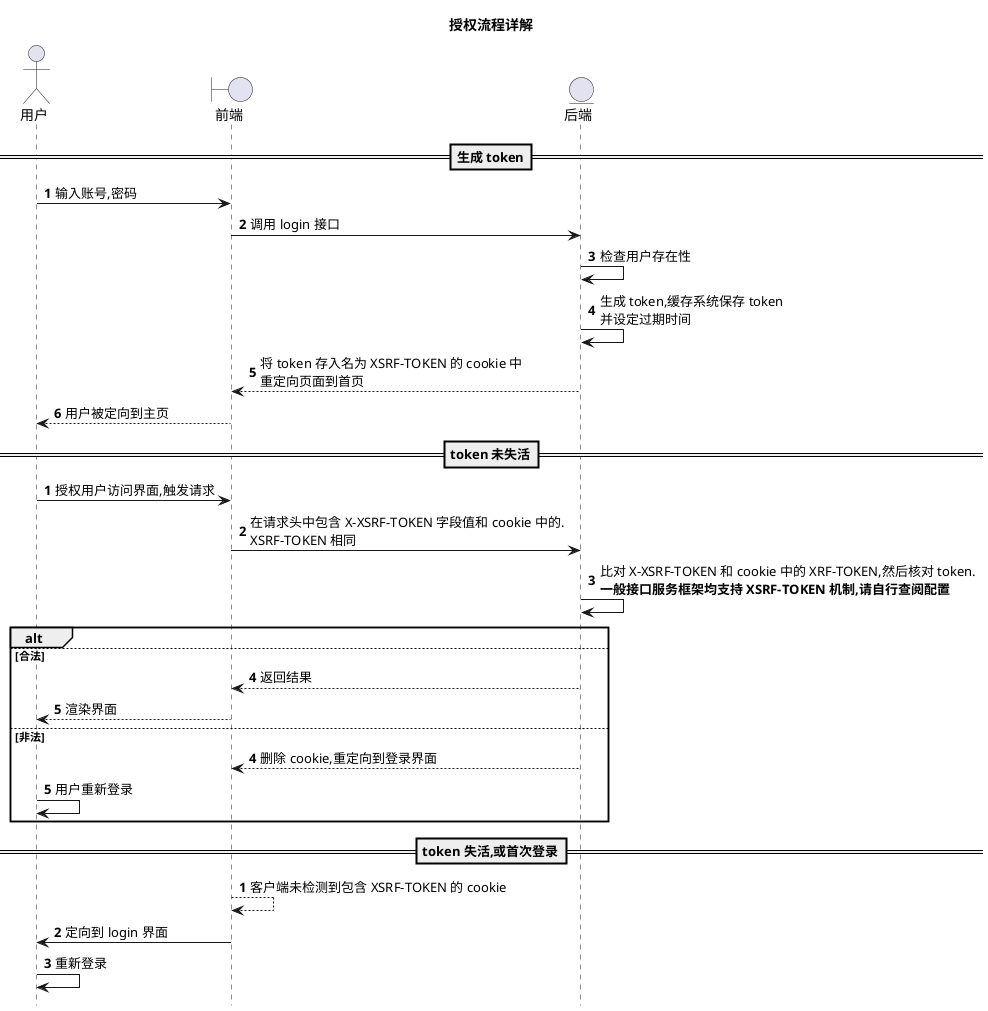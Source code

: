 @startuml

title 授权流程详解
actor "用户" as u
boundary "前端" as f
entity "后端" as b

==生成 token==
autonumber
u->f:输入账号,密码
f->b:调用 login 接口
b->b:检查用户存在性
b->b:生成 token,缓存系统保存 token \n\
并设定过期时间
b-->f:将 token 存入名为 XSRF-TOKEN 的 cookie 中\n\
重定向页面到首页
f-->u:用户被定向到主页

==token 未失活==
autonumber
u->f:授权用户访问界面,触发请求
f->b:在请求头中包含 X-XSRF-TOKEN 字段值和 cookie 中的.\n\
XSRF-TOKEN 相同 
b->b:比对 X-XSRF-TOKEN 和 cookie 中的 XRF-TOKEN,然后核对 token.\n\
**一般接口服务框架均支持 XSRF-TOKEN 机制,请自行查阅配置**
alt 
else 合法
b-->f:返回结果
f-->u:渲染界面
else 非法
autonumber 4
b-->f:删除 cookie,重定向到登录界面
u->u:用户重新登录
end

==token 失活,或首次登录==
autonumber
f-->f:客户端未检测到包含 XSRF-TOKEN 的 cookie
f->u:定向到 login 界面
u->u:重新登录
hide footbox
@enduml